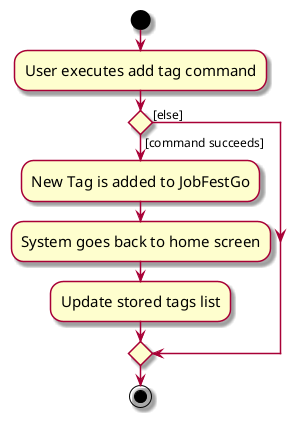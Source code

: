 @startuml
skin rose
skinparam ActivityFontSize 15
skinparam ArrowFontSize 12
start
:User executes add tag command;

'Since the beta syntax does not support placing the condition outside the
'diamond we place it as the true branch instead.

if () then ([command succeeds])
    :New Tag is added to JobFestGo;
    :System goes back to home screen;
    :Update stored tags list;
else ([else])
endif
stop
@enduml
